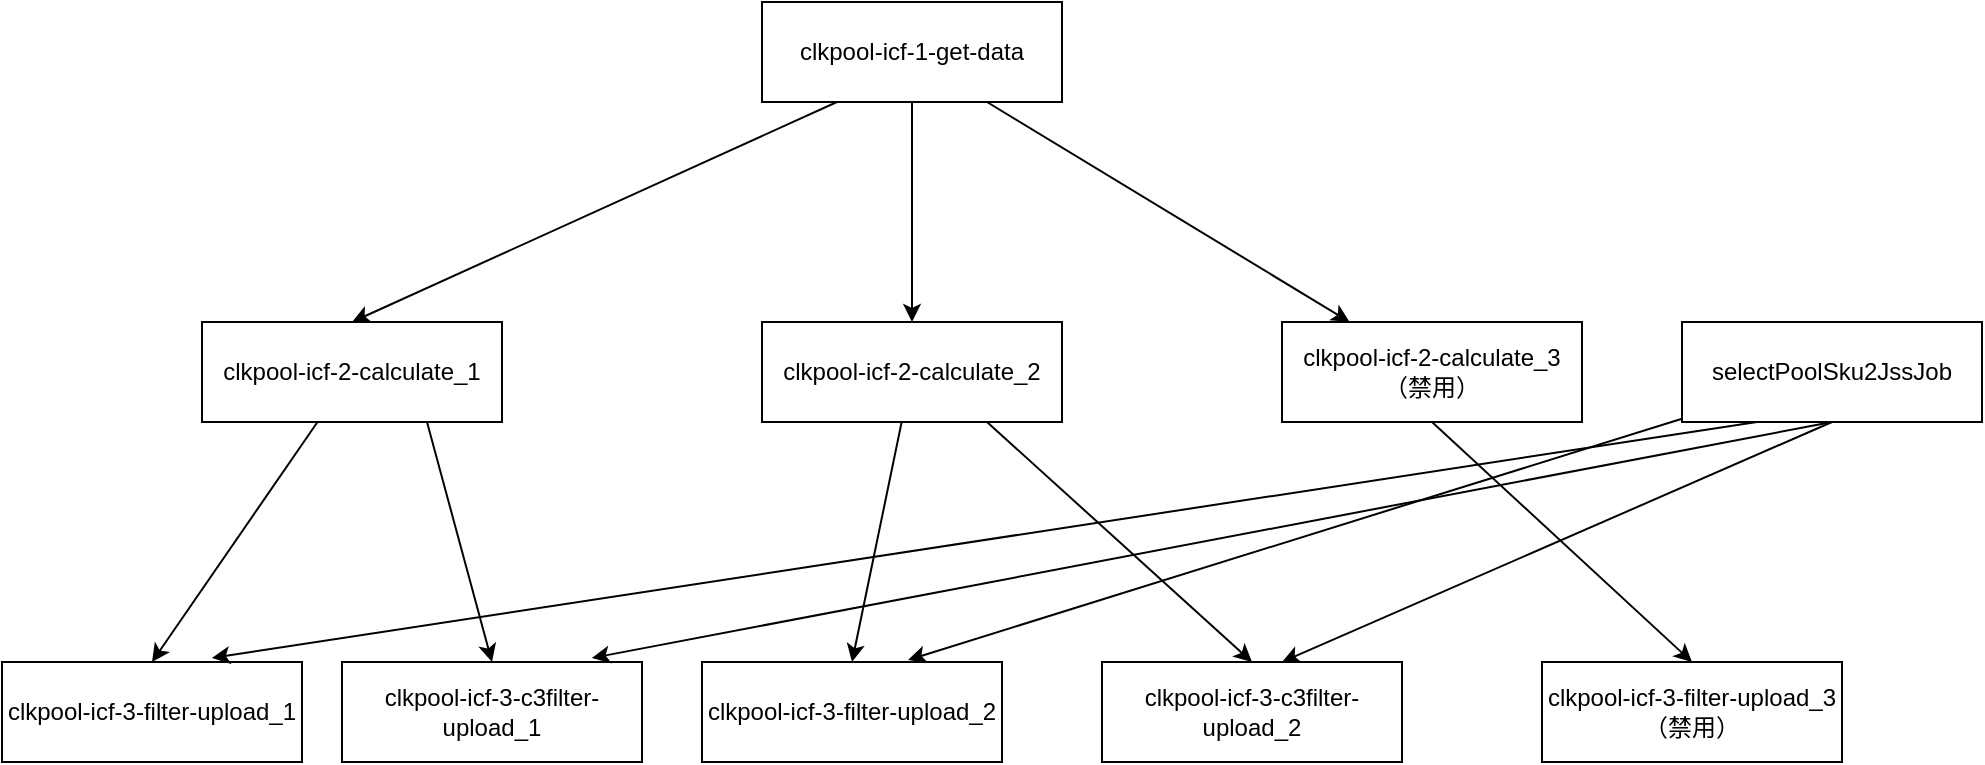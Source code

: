 <mxfile version="20.3.1" type="github">
  <diagram id="pBT2CB8r8I2t-ZYhLlkf" name="第 1 页">
    <mxGraphModel dx="2047" dy="741" grid="1" gridSize="10" guides="1" tooltips="1" connect="1" arrows="1" fold="1" page="1" pageScale="1" pageWidth="827" pageHeight="1169" math="0" shadow="0">
      <root>
        <mxCell id="0" />
        <mxCell id="1" parent="0" />
        <mxCell id="ZZRsPUV1tWeSpyz7VWPF-5" style="rounded=0;orthogonalLoop=1;jettySize=auto;html=1;entryX=0.5;entryY=0;entryDx=0;entryDy=0;exitX=0.25;exitY=1;exitDx=0;exitDy=0;" edge="1" parent="1" source="ZZRsPUV1tWeSpyz7VWPF-1" target="ZZRsPUV1tWeSpyz7VWPF-2">
          <mxGeometry relative="1" as="geometry" />
        </mxCell>
        <mxCell id="ZZRsPUV1tWeSpyz7VWPF-7" style="rounded=0;orthogonalLoop=1;jettySize=auto;html=1;entryX=0.5;entryY=0;entryDx=0;entryDy=0;" edge="1" parent="1" source="ZZRsPUV1tWeSpyz7VWPF-1" target="ZZRsPUV1tWeSpyz7VWPF-3">
          <mxGeometry relative="1" as="geometry" />
        </mxCell>
        <mxCell id="ZZRsPUV1tWeSpyz7VWPF-8" style="rounded=0;orthogonalLoop=1;jettySize=auto;html=1;exitX=0.75;exitY=1;exitDx=0;exitDy=0;" edge="1" parent="1" source="ZZRsPUV1tWeSpyz7VWPF-1" target="ZZRsPUV1tWeSpyz7VWPF-4">
          <mxGeometry relative="1" as="geometry" />
        </mxCell>
        <mxCell id="ZZRsPUV1tWeSpyz7VWPF-1" value="clkpool-icf-1-get-data" style="rounded=0;whiteSpace=wrap;html=1;" vertex="1" parent="1">
          <mxGeometry x="200" y="120" width="150" height="50" as="geometry" />
        </mxCell>
        <mxCell id="ZZRsPUV1tWeSpyz7VWPF-11" style="edgeStyle=none;rounded=0;orthogonalLoop=1;jettySize=auto;html=1;entryX=0.5;entryY=0;entryDx=0;entryDy=0;" edge="1" parent="1" source="ZZRsPUV1tWeSpyz7VWPF-2" target="ZZRsPUV1tWeSpyz7VWPF-9">
          <mxGeometry relative="1" as="geometry" />
        </mxCell>
        <mxCell id="ZZRsPUV1tWeSpyz7VWPF-15" style="edgeStyle=none;rounded=0;orthogonalLoop=1;jettySize=auto;html=1;exitX=0.75;exitY=1;exitDx=0;exitDy=0;entryX=0.5;entryY=0;entryDx=0;entryDy=0;" edge="1" parent="1" source="ZZRsPUV1tWeSpyz7VWPF-2" target="ZZRsPUV1tWeSpyz7VWPF-10">
          <mxGeometry relative="1" as="geometry" />
        </mxCell>
        <mxCell id="ZZRsPUV1tWeSpyz7VWPF-2" value="clkpool-icf-2-calculate_1" style="rounded=0;whiteSpace=wrap;html=1;" vertex="1" parent="1">
          <mxGeometry x="-80" y="280" width="150" height="50" as="geometry" />
        </mxCell>
        <mxCell id="ZZRsPUV1tWeSpyz7VWPF-25" style="edgeStyle=none;rounded=0;orthogonalLoop=1;jettySize=auto;html=1;entryX=0.5;entryY=0;entryDx=0;entryDy=0;" edge="1" parent="1" source="ZZRsPUV1tWeSpyz7VWPF-3" target="ZZRsPUV1tWeSpyz7VWPF-23">
          <mxGeometry relative="1" as="geometry" />
        </mxCell>
        <mxCell id="ZZRsPUV1tWeSpyz7VWPF-26" style="edgeStyle=none;rounded=0;orthogonalLoop=1;jettySize=auto;html=1;exitX=0.75;exitY=1;exitDx=0;exitDy=0;entryX=0.5;entryY=0;entryDx=0;entryDy=0;" edge="1" parent="1" source="ZZRsPUV1tWeSpyz7VWPF-3" target="ZZRsPUV1tWeSpyz7VWPF-24">
          <mxGeometry relative="1" as="geometry" />
        </mxCell>
        <mxCell id="ZZRsPUV1tWeSpyz7VWPF-3" value="clkpool-icf-2-calculate_2" style="rounded=0;whiteSpace=wrap;html=1;" vertex="1" parent="1">
          <mxGeometry x="200" y="280" width="150" height="50" as="geometry" />
        </mxCell>
        <mxCell id="ZZRsPUV1tWeSpyz7VWPF-31" style="edgeStyle=none;rounded=0;orthogonalLoop=1;jettySize=auto;html=1;exitX=0.5;exitY=1;exitDx=0;exitDy=0;entryX=0.5;entryY=0;entryDx=0;entryDy=0;" edge="1" parent="1" source="ZZRsPUV1tWeSpyz7VWPF-4" target="ZZRsPUV1tWeSpyz7VWPF-30">
          <mxGeometry relative="1" as="geometry" />
        </mxCell>
        <mxCell id="ZZRsPUV1tWeSpyz7VWPF-4" value="clkpool-icf-2-calculate_3&lt;br&gt;（禁用）" style="rounded=0;whiteSpace=wrap;html=1;" vertex="1" parent="1">
          <mxGeometry x="460" y="280" width="150" height="50" as="geometry" />
        </mxCell>
        <mxCell id="ZZRsPUV1tWeSpyz7VWPF-9" value="clkpool-icf-3-filter-upload_1" style="rounded=0;whiteSpace=wrap;html=1;" vertex="1" parent="1">
          <mxGeometry x="-180" y="450" width="150" height="50" as="geometry" />
        </mxCell>
        <mxCell id="ZZRsPUV1tWeSpyz7VWPF-10" value="clkpool-icf-3-c3filter-upload_1" style="rounded=0;whiteSpace=wrap;html=1;" vertex="1" parent="1">
          <mxGeometry x="-10" y="450" width="150" height="50" as="geometry" />
        </mxCell>
        <mxCell id="ZZRsPUV1tWeSpyz7VWPF-21" style="edgeStyle=none;rounded=0;orthogonalLoop=1;jettySize=auto;html=1;exitX=0.5;exitY=1;exitDx=0;exitDy=0;entryX=0.833;entryY=-0.04;entryDx=0;entryDy=0;entryPerimeter=0;" edge="1" parent="1" source="ZZRsPUV1tWeSpyz7VWPF-19" target="ZZRsPUV1tWeSpyz7VWPF-10">
          <mxGeometry relative="1" as="geometry" />
        </mxCell>
        <mxCell id="ZZRsPUV1tWeSpyz7VWPF-22" style="edgeStyle=none;rounded=0;orthogonalLoop=1;jettySize=auto;html=1;exitX=0.25;exitY=1;exitDx=0;exitDy=0;entryX=0.7;entryY=-0.04;entryDx=0;entryDy=0;entryPerimeter=0;" edge="1" parent="1" source="ZZRsPUV1tWeSpyz7VWPF-19" target="ZZRsPUV1tWeSpyz7VWPF-9">
          <mxGeometry relative="1" as="geometry" />
        </mxCell>
        <mxCell id="ZZRsPUV1tWeSpyz7VWPF-27" style="edgeStyle=none;rounded=0;orthogonalLoop=1;jettySize=auto;html=1;entryX=0.6;entryY=0;entryDx=0;entryDy=0;entryPerimeter=0;exitX=0.5;exitY=1;exitDx=0;exitDy=0;" edge="1" parent="1" source="ZZRsPUV1tWeSpyz7VWPF-19" target="ZZRsPUV1tWeSpyz7VWPF-24">
          <mxGeometry relative="1" as="geometry" />
        </mxCell>
        <mxCell id="ZZRsPUV1tWeSpyz7VWPF-28" style="edgeStyle=none;rounded=0;orthogonalLoop=1;jettySize=auto;html=1;entryX=0.687;entryY=-0.02;entryDx=0;entryDy=0;entryPerimeter=0;" edge="1" parent="1" source="ZZRsPUV1tWeSpyz7VWPF-19" target="ZZRsPUV1tWeSpyz7VWPF-23">
          <mxGeometry relative="1" as="geometry" />
        </mxCell>
        <mxCell id="ZZRsPUV1tWeSpyz7VWPF-19" value="selectPoolSku2JssJob" style="rounded=0;whiteSpace=wrap;html=1;" vertex="1" parent="1">
          <mxGeometry x="660" y="280" width="150" height="50" as="geometry" />
        </mxCell>
        <mxCell id="ZZRsPUV1tWeSpyz7VWPF-23" value="clkpool-icf-3-filter-upload_2" style="rounded=0;whiteSpace=wrap;html=1;" vertex="1" parent="1">
          <mxGeometry x="170" y="450" width="150" height="50" as="geometry" />
        </mxCell>
        <mxCell id="ZZRsPUV1tWeSpyz7VWPF-24" value="clkpool-icf-3-c3filter-upload_2" style="rounded=0;whiteSpace=wrap;html=1;" vertex="1" parent="1">
          <mxGeometry x="370" y="450" width="150" height="50" as="geometry" />
        </mxCell>
        <mxCell id="ZZRsPUV1tWeSpyz7VWPF-30" value="clkpool-icf-3-filter-upload_3&lt;br&gt;（禁用）" style="rounded=0;whiteSpace=wrap;html=1;" vertex="1" parent="1">
          <mxGeometry x="590" y="450" width="150" height="50" as="geometry" />
        </mxCell>
      </root>
    </mxGraphModel>
  </diagram>
</mxfile>

